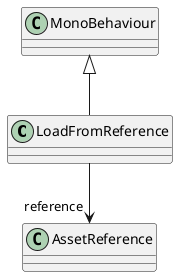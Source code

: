 @startuml
class LoadFromReference {
}
MonoBehaviour <|-- LoadFromReference
LoadFromReference --> "reference" AssetReference
@enduml
